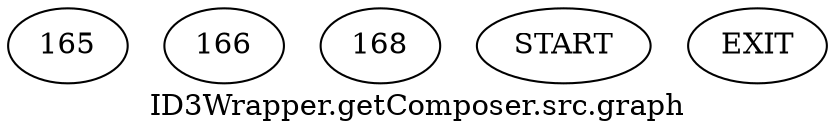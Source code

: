 /* --------------------------------------------------- */
/* Generated by Dr. Garbage Control Flow Graph Factory */
/* http://www.drgarbage.com                            */
/* Version: 4.5.0.201508311741                         */
/* Retrieved on: 2019-12-21 13:02:06.088               */
/* --------------------------------------------------- */
digraph "ID3Wrapper.getComposer.src.graph" {
 graph [label="ID3Wrapper.getComposer.src.graph"];
 2 [label="165" ]
 3 [label="166" ]
 4 [label="168" ]
 5 [label="START" ]
 6 [label="EXIT" ]
 5  2
 2  3
 2  4
 3  6
 4  6
}
